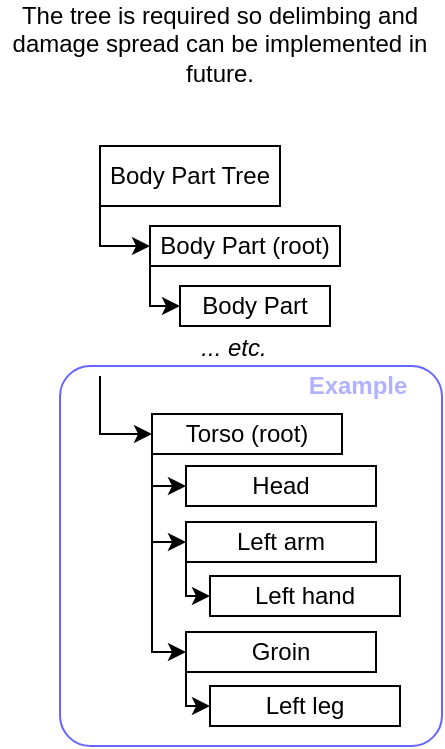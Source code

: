 <mxfile version="21.5.0" type="github">
  <diagram name="Page-1" id="XPTcSiGT24jqlvLNaDuI">
    <mxGraphModel dx="1644" dy="958" grid="1" gridSize="10" guides="1" tooltips="1" connect="1" arrows="1" fold="1" page="1" pageScale="1" pageWidth="850" pageHeight="1100" math="0" shadow="0">
      <root>
        <mxCell id="0" />
        <mxCell id="1" parent="0" />
        <mxCell id="SeabJ_N4aPvv0t89mtEN-16" style="edgeStyle=orthogonalEdgeStyle;rounded=0;orthogonalLoop=1;jettySize=auto;html=1;exitX=0;exitY=1;exitDx=0;exitDy=0;entryX=0;entryY=0.5;entryDx=0;entryDy=0;" edge="1" parent="1" source="SeabJ_N4aPvv0t89mtEN-2" target="SeabJ_N4aPvv0t89mtEN-3">
          <mxGeometry relative="1" as="geometry">
            <Array as="points">
              <mxPoint x="220" y="340" />
            </Array>
          </mxGeometry>
        </mxCell>
        <mxCell id="SeabJ_N4aPvv0t89mtEN-2" value="&lt;div style=&quot;&quot;&gt;&lt;span style=&quot;background-color: initial;&quot;&gt;Body Part Tree&lt;/span&gt;&lt;/div&gt;" style="rounded=0;whiteSpace=wrap;html=1;verticalAlign=middle;align=center;glass=0;shadow=0;" vertex="1" parent="1">
          <mxGeometry x="220" y="290" width="90" height="30" as="geometry" />
        </mxCell>
        <mxCell id="SeabJ_N4aPvv0t89mtEN-8" style="edgeStyle=orthogonalEdgeStyle;rounded=0;orthogonalLoop=1;jettySize=auto;html=1;exitX=0;exitY=1;exitDx=0;exitDy=0;entryX=0;entryY=0.5;entryDx=0;entryDy=0;" edge="1" parent="1" source="SeabJ_N4aPvv0t89mtEN-3" target="SeabJ_N4aPvv0t89mtEN-7">
          <mxGeometry relative="1" as="geometry">
            <mxPoint x="245" y="390" as="targetPoint" />
            <Array as="points">
              <mxPoint x="245" y="370" />
            </Array>
          </mxGeometry>
        </mxCell>
        <mxCell id="SeabJ_N4aPvv0t89mtEN-3" value="&lt;div style=&quot;&quot;&gt;&lt;span style=&quot;background-color: initial;&quot;&gt;Body Part (root)&lt;/span&gt;&lt;/div&gt;" style="rounded=0;whiteSpace=wrap;html=1;verticalAlign=middle;align=center;" vertex="1" parent="1">
          <mxGeometry x="245" y="330" width="95" height="20" as="geometry" />
        </mxCell>
        <mxCell id="SeabJ_N4aPvv0t89mtEN-7" value="&lt;div style=&quot;&quot;&gt;&lt;span style=&quot;background-color: initial;&quot;&gt;Body Part&lt;/span&gt;&lt;/div&gt;" style="rounded=0;whiteSpace=wrap;html=1;verticalAlign=middle;align=center;" vertex="1" parent="1">
          <mxGeometry x="260" y="360" width="75" height="20" as="geometry" />
        </mxCell>
        <mxCell id="SeabJ_N4aPvv0t89mtEN-9" value="The tree is required so delimbing and damage spread can be implemented in future." style="text;strokeColor=none;align=center;fillColor=none;html=1;verticalAlign=middle;whiteSpace=wrap;rounded=0;" vertex="1" parent="1">
          <mxGeometry x="170" y="224" width="220" height="30" as="geometry" />
        </mxCell>
        <mxCell id="SeabJ_N4aPvv0t89mtEN-10" value="... etc." style="text;strokeColor=none;align=center;fillColor=none;html=1;verticalAlign=middle;whiteSpace=wrap;rounded=0;fontStyle=2" vertex="1" parent="1">
          <mxGeometry x="262" y="376" width="50" height="30" as="geometry" />
        </mxCell>
        <mxCell id="SeabJ_N4aPvv0t89mtEN-38" value="" style="group" vertex="1" connectable="0" parent="1">
          <mxGeometry x="200" y="395" width="191" height="195" as="geometry" />
        </mxCell>
        <mxCell id="SeabJ_N4aPvv0t89mtEN-17" value="" style="rounded=1;whiteSpace=wrap;html=1;fontColor=default;labelBackgroundColor=none;fillColor=none;align=right;verticalAlign=top;strokeColor=#6666FF;arcSize=8;" vertex="1" parent="SeabJ_N4aPvv0t89mtEN-38">
          <mxGeometry y="5" width="191" height="190" as="geometry" />
        </mxCell>
        <mxCell id="SeabJ_N4aPvv0t89mtEN-18" value="Example" style="text;strokeColor=none;align=center;fillColor=none;html=1;verticalAlign=middle;whiteSpace=wrap;rounded=0;fontStyle=1;fontColor=#6666FF;textOpacity=50;" vertex="1" parent="SeabJ_N4aPvv0t89mtEN-38">
          <mxGeometry x="119" width="60" height="30" as="geometry" />
        </mxCell>
        <mxCell id="SeabJ_N4aPvv0t89mtEN-19" value="&lt;div style=&quot;&quot;&gt;&lt;span style=&quot;background-color: initial;&quot;&gt;Torso (root)&lt;/span&gt;&lt;/div&gt;" style="rounded=0;whiteSpace=wrap;html=1;verticalAlign=middle;align=center;" vertex="1" parent="SeabJ_N4aPvv0t89mtEN-38">
          <mxGeometry x="46" y="29" width="95" height="20" as="geometry" />
        </mxCell>
        <mxCell id="SeabJ_N4aPvv0t89mtEN-20" value="&lt;div style=&quot;&quot;&gt;&lt;span style=&quot;background-color: initial;&quot;&gt;Groin&lt;/span&gt;&lt;/div&gt;" style="rounded=0;whiteSpace=wrap;html=1;verticalAlign=middle;align=center;" vertex="1" parent="SeabJ_N4aPvv0t89mtEN-38">
          <mxGeometry x="63" y="138" width="95" height="20" as="geometry" />
        </mxCell>
        <mxCell id="SeabJ_N4aPvv0t89mtEN-30" style="edgeStyle=orthogonalEdgeStyle;rounded=0;orthogonalLoop=1;jettySize=auto;html=1;exitX=0;exitY=1;exitDx=0;exitDy=0;entryX=0;entryY=0.5;entryDx=0;entryDy=0;" edge="1" parent="SeabJ_N4aPvv0t89mtEN-38" source="SeabJ_N4aPvv0t89mtEN-19" target="SeabJ_N4aPvv0t89mtEN-20">
          <mxGeometry relative="1" as="geometry">
            <Array as="points">
              <mxPoint x="46" y="148" />
            </Array>
          </mxGeometry>
        </mxCell>
        <mxCell id="SeabJ_N4aPvv0t89mtEN-21" value="&lt;div style=&quot;&quot;&gt;&lt;span style=&quot;background-color: initial;&quot;&gt;Left leg&lt;/span&gt;&lt;/div&gt;" style="rounded=0;whiteSpace=wrap;html=1;verticalAlign=middle;align=center;" vertex="1" parent="SeabJ_N4aPvv0t89mtEN-38">
          <mxGeometry x="75" y="165" width="95" height="20" as="geometry" />
        </mxCell>
        <mxCell id="SeabJ_N4aPvv0t89mtEN-32" style="edgeStyle=orthogonalEdgeStyle;rounded=0;orthogonalLoop=1;jettySize=auto;html=1;exitX=0;exitY=1;exitDx=0;exitDy=0;entryX=0;entryY=0.5;entryDx=0;entryDy=0;" edge="1" parent="SeabJ_N4aPvv0t89mtEN-38" source="SeabJ_N4aPvv0t89mtEN-20" target="SeabJ_N4aPvv0t89mtEN-21">
          <mxGeometry relative="1" as="geometry">
            <Array as="points">
              <mxPoint x="63" y="175" />
            </Array>
          </mxGeometry>
        </mxCell>
        <mxCell id="SeabJ_N4aPvv0t89mtEN-22" value="&lt;div style=&quot;&quot;&gt;&lt;span style=&quot;background-color: initial;&quot;&gt;Left arm&lt;/span&gt;&lt;/div&gt;" style="rounded=0;whiteSpace=wrap;html=1;verticalAlign=middle;align=center;" vertex="1" parent="SeabJ_N4aPvv0t89mtEN-38">
          <mxGeometry x="63" y="83" width="95" height="20" as="geometry" />
        </mxCell>
        <mxCell id="SeabJ_N4aPvv0t89mtEN-26" style="edgeStyle=orthogonalEdgeStyle;rounded=0;orthogonalLoop=1;jettySize=auto;html=1;exitX=0;exitY=1;exitDx=0;exitDy=0;entryX=0;entryY=0.5;entryDx=0;entryDy=0;" edge="1" parent="SeabJ_N4aPvv0t89mtEN-38" source="SeabJ_N4aPvv0t89mtEN-19" target="SeabJ_N4aPvv0t89mtEN-22">
          <mxGeometry relative="1" as="geometry">
            <Array as="points">
              <mxPoint x="46" y="93" />
            </Array>
          </mxGeometry>
        </mxCell>
        <mxCell id="SeabJ_N4aPvv0t89mtEN-23" value="&lt;div style=&quot;&quot;&gt;&lt;span style=&quot;background-color: initial;&quot;&gt;Head&lt;/span&gt;&lt;/div&gt;" style="rounded=0;whiteSpace=wrap;html=1;verticalAlign=middle;align=center;" vertex="1" parent="SeabJ_N4aPvv0t89mtEN-38">
          <mxGeometry x="63" y="55" width="95" height="20" as="geometry" />
        </mxCell>
        <mxCell id="SeabJ_N4aPvv0t89mtEN-25" style="edgeStyle=orthogonalEdgeStyle;rounded=0;orthogonalLoop=1;jettySize=auto;html=1;exitX=0;exitY=1;exitDx=0;exitDy=0;entryX=0;entryY=0.5;entryDx=0;entryDy=0;" edge="1" parent="SeabJ_N4aPvv0t89mtEN-38" source="SeabJ_N4aPvv0t89mtEN-19" target="SeabJ_N4aPvv0t89mtEN-23">
          <mxGeometry relative="1" as="geometry">
            <Array as="points">
              <mxPoint x="46" y="65" />
            </Array>
          </mxGeometry>
        </mxCell>
        <mxCell id="SeabJ_N4aPvv0t89mtEN-24" value="&lt;div style=&quot;&quot;&gt;&lt;span style=&quot;background-color: initial;&quot;&gt;Left hand&lt;/span&gt;&lt;/div&gt;" style="rounded=0;whiteSpace=wrap;html=1;verticalAlign=middle;align=center;" vertex="1" parent="SeabJ_N4aPvv0t89mtEN-38">
          <mxGeometry x="75" y="110" width="95" height="20" as="geometry" />
        </mxCell>
        <mxCell id="SeabJ_N4aPvv0t89mtEN-31" style="edgeStyle=orthogonalEdgeStyle;rounded=0;orthogonalLoop=1;jettySize=auto;html=1;exitX=0;exitY=1;exitDx=0;exitDy=0;entryX=0;entryY=0.5;entryDx=0;entryDy=0;" edge="1" parent="SeabJ_N4aPvv0t89mtEN-38" source="SeabJ_N4aPvv0t89mtEN-22" target="SeabJ_N4aPvv0t89mtEN-24">
          <mxGeometry relative="1" as="geometry">
            <Array as="points">
              <mxPoint x="63" y="120" />
            </Array>
          </mxGeometry>
        </mxCell>
        <mxCell id="SeabJ_N4aPvv0t89mtEN-34" value="" style="edgeStyle=orthogonalEdgeStyle;orthogonalLoop=1;jettySize=auto;html=1;rounded=0;entryX=0;entryY=0.5;entryDx=0;entryDy=0;" edge="1" parent="SeabJ_N4aPvv0t89mtEN-38" target="SeabJ_N4aPvv0t89mtEN-19">
          <mxGeometry width="80" relative="1" as="geometry">
            <mxPoint x="20" y="10" as="sourcePoint" />
            <mxPoint x="10" y="-15" as="targetPoint" />
            <Array as="points">
              <mxPoint x="20" y="10" />
              <mxPoint x="20" y="39" />
            </Array>
          </mxGeometry>
        </mxCell>
      </root>
    </mxGraphModel>
  </diagram>
</mxfile>

